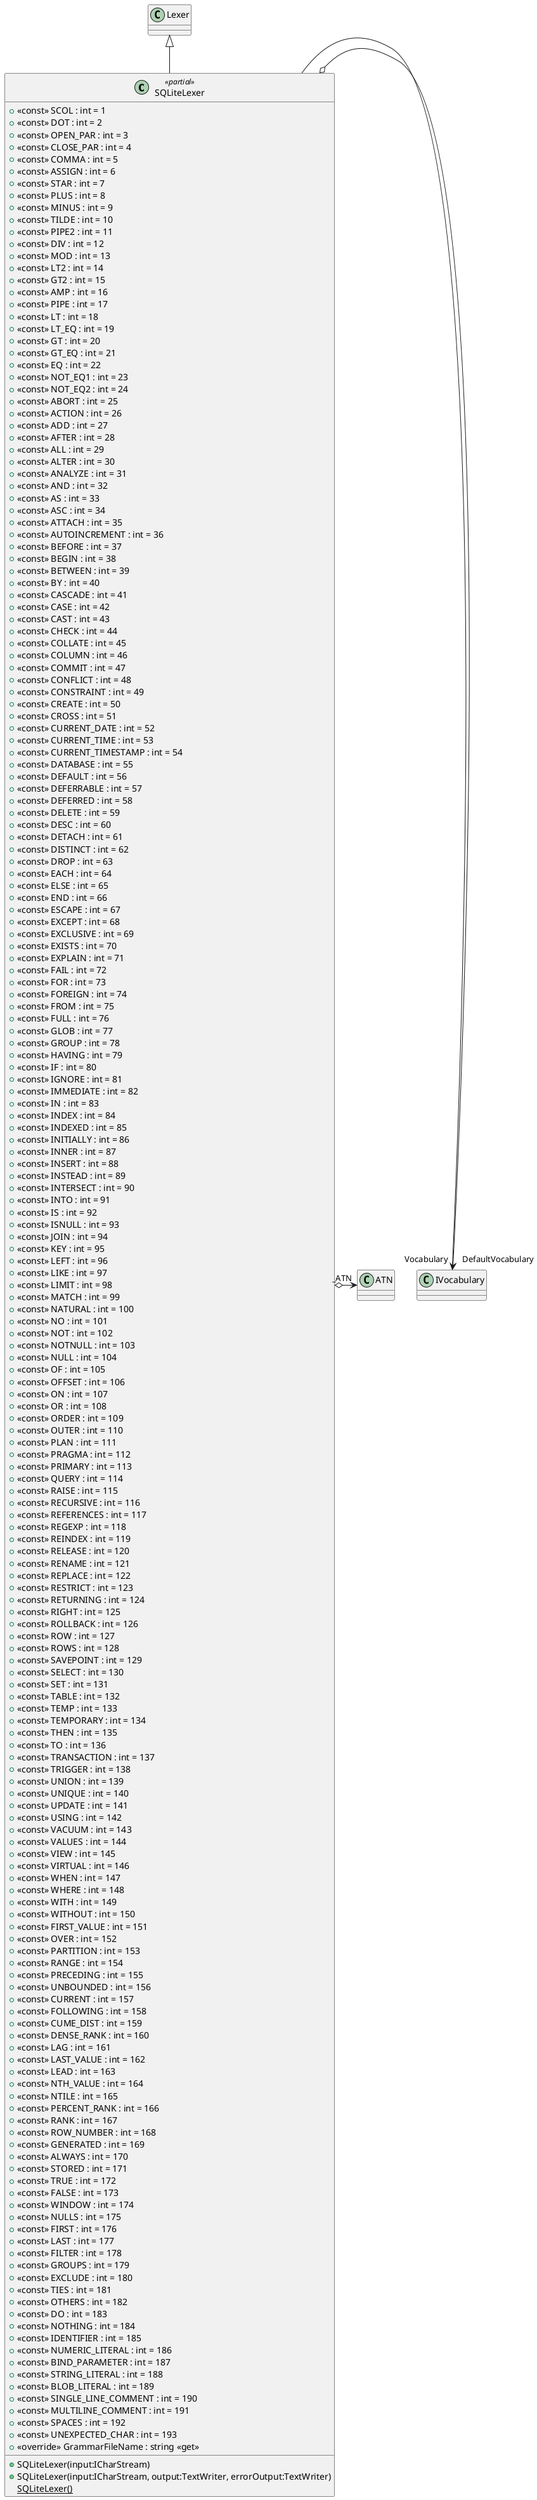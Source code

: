 @startuml
class SQLiteLexer <<partial>> {
    + <<const>> SCOL : int = 1
    + <<const>> DOT : int = 2
    + <<const>> OPEN_PAR : int = 3
    + <<const>> CLOSE_PAR : int = 4
    + <<const>> COMMA : int = 5
    + <<const>> ASSIGN : int = 6
    + <<const>> STAR : int = 7
    + <<const>> PLUS : int = 8
    + <<const>> MINUS : int = 9
    + <<const>> TILDE : int = 10
    + <<const>> PIPE2 : int = 11
    + <<const>> DIV : int = 12
    + <<const>> MOD : int = 13
    + <<const>> LT2 : int = 14
    + <<const>> GT2 : int = 15
    + <<const>> AMP : int = 16
    + <<const>> PIPE : int = 17
    + <<const>> LT : int = 18
    + <<const>> LT_EQ : int = 19
    + <<const>> GT : int = 20
    + <<const>> GT_EQ : int = 21
    + <<const>> EQ : int = 22
    + <<const>> NOT_EQ1 : int = 23
    + <<const>> NOT_EQ2 : int = 24
    + <<const>> ABORT : int = 25
    + <<const>> ACTION : int = 26
    + <<const>> ADD : int = 27
    + <<const>> AFTER : int = 28
    + <<const>> ALL : int = 29
    + <<const>> ALTER : int = 30
    + <<const>> ANALYZE : int = 31
    + <<const>> AND : int = 32
    + <<const>> AS : int = 33
    + <<const>> ASC : int = 34
    + <<const>> ATTACH : int = 35
    + <<const>> AUTOINCREMENT : int = 36
    + <<const>> BEFORE : int = 37
    + <<const>> BEGIN : int = 38
    + <<const>> BETWEEN : int = 39
    + <<const>> BY : int = 40
    + <<const>> CASCADE : int = 41
    + <<const>> CASE : int = 42
    + <<const>> CAST : int = 43
    + <<const>> CHECK : int = 44
    + <<const>> COLLATE : int = 45
    + <<const>> COLUMN : int = 46
    + <<const>> COMMIT : int = 47
    + <<const>> CONFLICT : int = 48
    + <<const>> CONSTRAINT : int = 49
    + <<const>> CREATE : int = 50
    + <<const>> CROSS : int = 51
    + <<const>> CURRENT_DATE : int = 52
    + <<const>> CURRENT_TIME : int = 53
    + <<const>> CURRENT_TIMESTAMP : int = 54
    + <<const>> DATABASE : int = 55
    + <<const>> DEFAULT : int = 56
    + <<const>> DEFERRABLE : int = 57
    + <<const>> DEFERRED : int = 58
    + <<const>> DELETE : int = 59
    + <<const>> DESC : int = 60
    + <<const>> DETACH : int = 61
    + <<const>> DISTINCT : int = 62
    + <<const>> DROP : int = 63
    + <<const>> EACH : int = 64
    + <<const>> ELSE : int = 65
    + <<const>> END : int = 66
    + <<const>> ESCAPE : int = 67
    + <<const>> EXCEPT : int = 68
    + <<const>> EXCLUSIVE : int = 69
    + <<const>> EXISTS : int = 70
    + <<const>> EXPLAIN : int = 71
    + <<const>> FAIL : int = 72
    + <<const>> FOR : int = 73
    + <<const>> FOREIGN : int = 74
    + <<const>> FROM : int = 75
    + <<const>> FULL : int = 76
    + <<const>> GLOB : int = 77
    + <<const>> GROUP : int = 78
    + <<const>> HAVING : int = 79
    + <<const>> IF : int = 80
    + <<const>> IGNORE : int = 81
    + <<const>> IMMEDIATE : int = 82
    + <<const>> IN : int = 83
    + <<const>> INDEX : int = 84
    + <<const>> INDEXED : int = 85
    + <<const>> INITIALLY : int = 86
    + <<const>> INNER : int = 87
    + <<const>> INSERT : int = 88
    + <<const>> INSTEAD : int = 89
    + <<const>> INTERSECT : int = 90
    + <<const>> INTO : int = 91
    + <<const>> IS : int = 92
    + <<const>> ISNULL : int = 93
    + <<const>> JOIN : int = 94
    + <<const>> KEY : int = 95
    + <<const>> LEFT : int = 96
    + <<const>> LIKE : int = 97
    + <<const>> LIMIT : int = 98
    + <<const>> MATCH : int = 99
    + <<const>> NATURAL : int = 100
    + <<const>> NO : int = 101
    + <<const>> NOT : int = 102
    + <<const>> NOTNULL : int = 103
    + <<const>> NULL : int = 104
    + <<const>> OF : int = 105
    + <<const>> OFFSET : int = 106
    + <<const>> ON : int = 107
    + <<const>> OR : int = 108
    + <<const>> ORDER : int = 109
    + <<const>> OUTER : int = 110
    + <<const>> PLAN : int = 111
    + <<const>> PRAGMA : int = 112
    + <<const>> PRIMARY : int = 113
    + <<const>> QUERY : int = 114
    + <<const>> RAISE : int = 115
    + <<const>> RECURSIVE : int = 116
    + <<const>> REFERENCES : int = 117
    + <<const>> REGEXP : int = 118
    + <<const>> REINDEX : int = 119
    + <<const>> RELEASE : int = 120
    + <<const>> RENAME : int = 121
    + <<const>> REPLACE : int = 122
    + <<const>> RESTRICT : int = 123
    + <<const>> RETURNING : int = 124
    + <<const>> RIGHT : int = 125
    + <<const>> ROLLBACK : int = 126
    + <<const>> ROW : int = 127
    + <<const>> ROWS : int = 128
    + <<const>> SAVEPOINT : int = 129
    + <<const>> SELECT : int = 130
    + <<const>> SET : int = 131
    + <<const>> TABLE : int = 132
    + <<const>> TEMP : int = 133
    + <<const>> TEMPORARY : int = 134
    + <<const>> THEN : int = 135
    + <<const>> TO : int = 136
    + <<const>> TRANSACTION : int = 137
    + <<const>> TRIGGER : int = 138
    + <<const>> UNION : int = 139
    + <<const>> UNIQUE : int = 140
    + <<const>> UPDATE : int = 141
    + <<const>> USING : int = 142
    + <<const>> VACUUM : int = 143
    + <<const>> VALUES : int = 144
    + <<const>> VIEW : int = 145
    + <<const>> VIRTUAL : int = 146
    + <<const>> WHEN : int = 147
    + <<const>> WHERE : int = 148
    + <<const>> WITH : int = 149
    + <<const>> WITHOUT : int = 150
    + <<const>> FIRST_VALUE : int = 151
    + <<const>> OVER : int = 152
    + <<const>> PARTITION : int = 153
    + <<const>> RANGE : int = 154
    + <<const>> PRECEDING : int = 155
    + <<const>> UNBOUNDED : int = 156
    + <<const>> CURRENT : int = 157
    + <<const>> FOLLOWING : int = 158
    + <<const>> CUME_DIST : int = 159
    + <<const>> DENSE_RANK : int = 160
    + <<const>> LAG : int = 161
    + <<const>> LAST_VALUE : int = 162
    + <<const>> LEAD : int = 163
    + <<const>> NTH_VALUE : int = 164
    + <<const>> NTILE : int = 165
    + <<const>> PERCENT_RANK : int = 166
    + <<const>> RANK : int = 167
    + <<const>> ROW_NUMBER : int = 168
    + <<const>> GENERATED : int = 169
    + <<const>> ALWAYS : int = 170
    + <<const>> STORED : int = 171
    + <<const>> TRUE : int = 172
    + <<const>> FALSE : int = 173
    + <<const>> WINDOW : int = 174
    + <<const>> NULLS : int = 175
    + <<const>> FIRST : int = 176
    + <<const>> LAST : int = 177
    + <<const>> FILTER : int = 178
    + <<const>> GROUPS : int = 179
    + <<const>> EXCLUDE : int = 180
    + <<const>> TIES : int = 181
    + <<const>> OTHERS : int = 182
    + <<const>> DO : int = 183
    + <<const>> NOTHING : int = 184
    + <<const>> IDENTIFIER : int = 185
    + <<const>> NUMERIC_LITERAL : int = 186
    + <<const>> BIND_PARAMETER : int = 187
    + <<const>> STRING_LITERAL : int = 188
    + <<const>> BLOB_LITERAL : int = 189
    + <<const>> SINGLE_LINE_COMMENT : int = 190
    + <<const>> MULTILINE_COMMENT : int = 191
    + <<const>> SPACES : int = 192
    + <<const>> UNEXPECTED_CHAR : int = 193
    + SQLiteLexer(input:ICharStream)
    + SQLiteLexer(input:ICharStream, output:TextWriter, errorOutput:TextWriter)
    + <<override>> GrammarFileName : string <<get>>
    {static} SQLiteLexer()
}
Lexer <|-- SQLiteLexer
SQLiteLexer o-> "DefaultVocabulary" IVocabulary
SQLiteLexer --> "Vocabulary" IVocabulary
SQLiteLexer o-> "_ATN" ATN
@enduml
